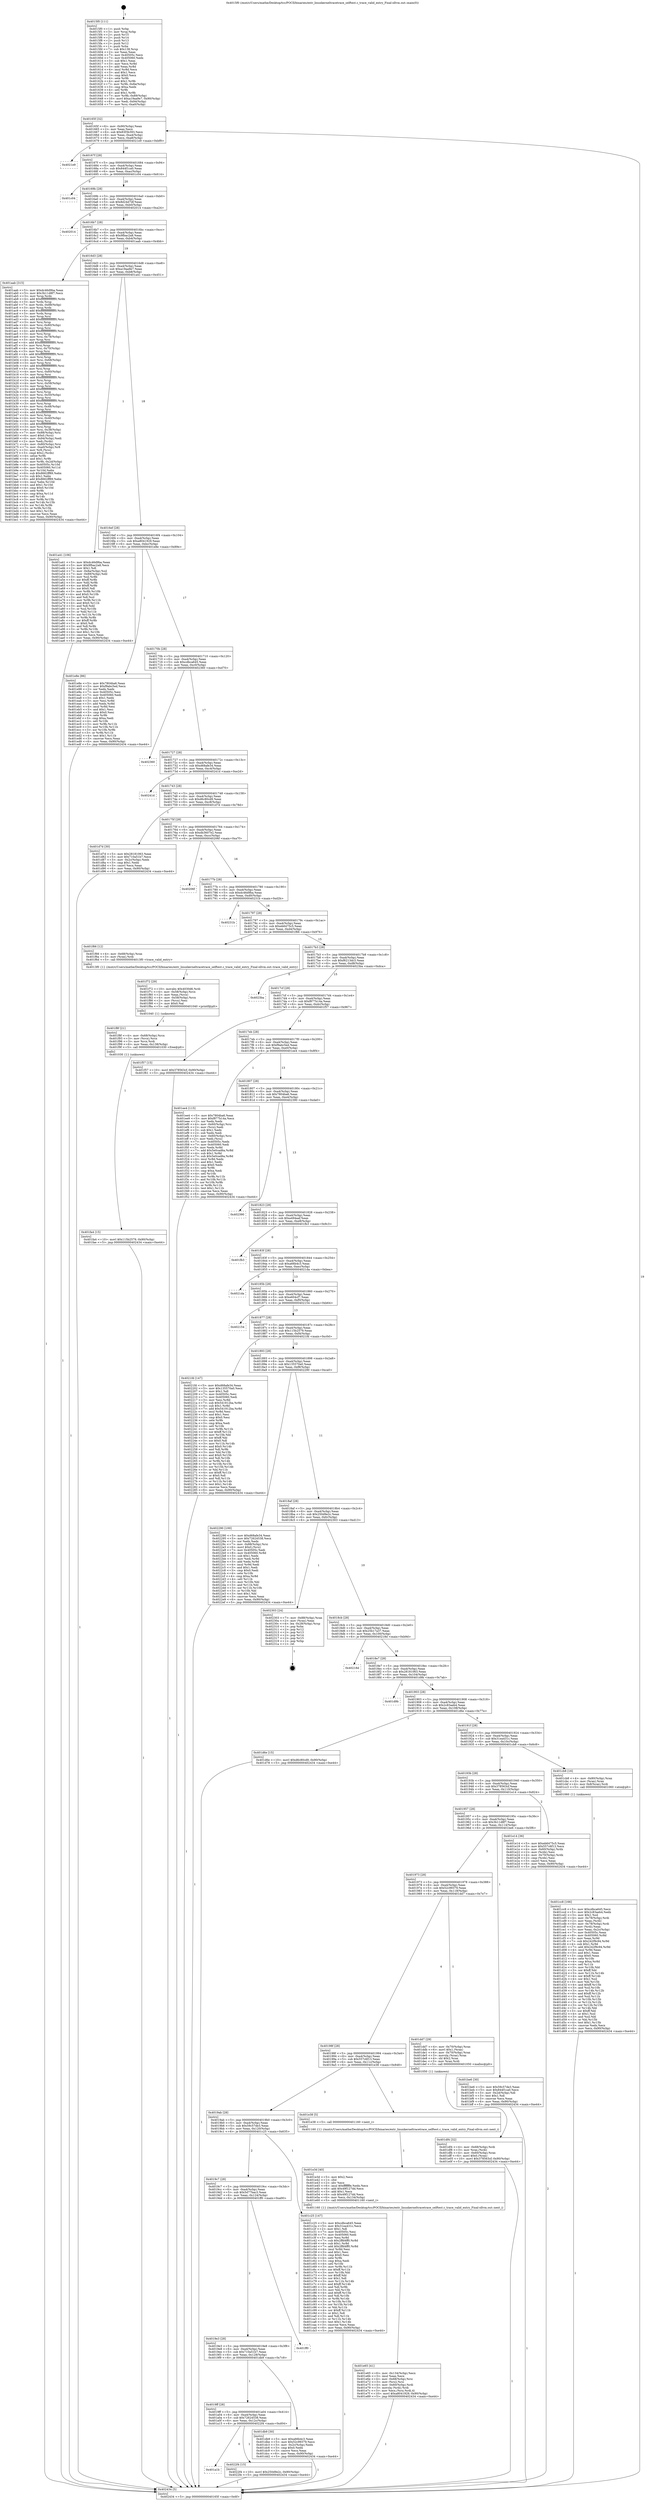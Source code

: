digraph "0x4015f0" {
  label = "0x4015f0 (/mnt/c/Users/mathe/Desktop/tcc/POCII/binaries/extr_linuxkerneltracetrace_selftest.c_trace_valid_entry_Final-ollvm.out::main(0))"
  labelloc = "t"
  node[shape=record]

  Entry [label="",width=0.3,height=0.3,shape=circle,fillcolor=black,style=filled]
  "0x40165f" [label="{
     0x40165f [32]\l
     | [instrs]\l
     &nbsp;&nbsp;0x40165f \<+6\>: mov -0x90(%rbp),%eax\l
     &nbsp;&nbsp;0x401665 \<+2\>: mov %eax,%ecx\l
     &nbsp;&nbsp;0x401667 \<+6\>: sub $0x83f3b393,%ecx\l
     &nbsp;&nbsp;0x40166d \<+6\>: mov %eax,-0xa4(%rbp)\l
     &nbsp;&nbsp;0x401673 \<+6\>: mov %ecx,-0xa8(%rbp)\l
     &nbsp;&nbsp;0x401679 \<+6\>: je 00000000004021e9 \<main+0xbf9\>\l
  }"]
  "0x4021e9" [label="{
     0x4021e9\l
  }", style=dashed]
  "0x40167f" [label="{
     0x40167f [28]\l
     | [instrs]\l
     &nbsp;&nbsp;0x40167f \<+5\>: jmp 0000000000401684 \<main+0x94\>\l
     &nbsp;&nbsp;0x401684 \<+6\>: mov -0xa4(%rbp),%eax\l
     &nbsp;&nbsp;0x40168a \<+5\>: sub $0x844f1ca0,%eax\l
     &nbsp;&nbsp;0x40168f \<+6\>: mov %eax,-0xac(%rbp)\l
     &nbsp;&nbsp;0x401695 \<+6\>: je 0000000000401c04 \<main+0x614\>\l
  }"]
  Exit [label="",width=0.3,height=0.3,shape=circle,fillcolor=black,style=filled,peripheries=2]
  "0x401c04" [label="{
     0x401c04\l
  }", style=dashed]
  "0x40169b" [label="{
     0x40169b [28]\l
     | [instrs]\l
     &nbsp;&nbsp;0x40169b \<+5\>: jmp 00000000004016a0 \<main+0xb0\>\l
     &nbsp;&nbsp;0x4016a0 \<+6\>: mov -0xa4(%rbp),%eax\l
     &nbsp;&nbsp;0x4016a6 \<+5\>: sub $0x8d24d7df,%eax\l
     &nbsp;&nbsp;0x4016ab \<+6\>: mov %eax,-0xb0(%rbp)\l
     &nbsp;&nbsp;0x4016b1 \<+6\>: je 0000000000402014 \<main+0xa24\>\l
  }"]
  "0x401a1b" [label="{
     0x401a1b\l
  }", style=dashed]
  "0x402014" [label="{
     0x402014\l
  }", style=dashed]
  "0x4016b7" [label="{
     0x4016b7 [28]\l
     | [instrs]\l
     &nbsp;&nbsp;0x4016b7 \<+5\>: jmp 00000000004016bc \<main+0xcc\>\l
     &nbsp;&nbsp;0x4016bc \<+6\>: mov -0xa4(%rbp),%eax\l
     &nbsp;&nbsp;0x4016c2 \<+5\>: sub $0x9fbac2a8,%eax\l
     &nbsp;&nbsp;0x4016c7 \<+6\>: mov %eax,-0xb4(%rbp)\l
     &nbsp;&nbsp;0x4016cd \<+6\>: je 0000000000401aab \<main+0x4bb\>\l
  }"]
  "0x4022f4" [label="{
     0x4022f4 [15]\l
     | [instrs]\l
     &nbsp;&nbsp;0x4022f4 \<+10\>: movl $0x250d9e2c,-0x90(%rbp)\l
     &nbsp;&nbsp;0x4022fe \<+5\>: jmp 0000000000402434 \<main+0xe44\>\l
  }"]
  "0x401aab" [label="{
     0x401aab [315]\l
     | [instrs]\l
     &nbsp;&nbsp;0x401aab \<+5\>: mov $0xdc46d9ba,%eax\l
     &nbsp;&nbsp;0x401ab0 \<+5\>: mov $0x3b11d8f7,%ecx\l
     &nbsp;&nbsp;0x401ab5 \<+3\>: mov %rsp,%rdx\l
     &nbsp;&nbsp;0x401ab8 \<+4\>: add $0xfffffffffffffff0,%rdx\l
     &nbsp;&nbsp;0x401abc \<+3\>: mov %rdx,%rsp\l
     &nbsp;&nbsp;0x401abf \<+7\>: mov %rdx,-0x88(%rbp)\l
     &nbsp;&nbsp;0x401ac6 \<+3\>: mov %rsp,%rdx\l
     &nbsp;&nbsp;0x401ac9 \<+4\>: add $0xfffffffffffffff0,%rdx\l
     &nbsp;&nbsp;0x401acd \<+3\>: mov %rdx,%rsp\l
     &nbsp;&nbsp;0x401ad0 \<+3\>: mov %rsp,%rsi\l
     &nbsp;&nbsp;0x401ad3 \<+4\>: add $0xfffffffffffffff0,%rsi\l
     &nbsp;&nbsp;0x401ad7 \<+3\>: mov %rsi,%rsp\l
     &nbsp;&nbsp;0x401ada \<+4\>: mov %rsi,-0x80(%rbp)\l
     &nbsp;&nbsp;0x401ade \<+3\>: mov %rsp,%rsi\l
     &nbsp;&nbsp;0x401ae1 \<+4\>: add $0xfffffffffffffff0,%rsi\l
     &nbsp;&nbsp;0x401ae5 \<+3\>: mov %rsi,%rsp\l
     &nbsp;&nbsp;0x401ae8 \<+4\>: mov %rsi,-0x78(%rbp)\l
     &nbsp;&nbsp;0x401aec \<+3\>: mov %rsp,%rsi\l
     &nbsp;&nbsp;0x401aef \<+4\>: add $0xfffffffffffffff0,%rsi\l
     &nbsp;&nbsp;0x401af3 \<+3\>: mov %rsi,%rsp\l
     &nbsp;&nbsp;0x401af6 \<+4\>: mov %rsi,-0x70(%rbp)\l
     &nbsp;&nbsp;0x401afa \<+3\>: mov %rsp,%rsi\l
     &nbsp;&nbsp;0x401afd \<+4\>: add $0xfffffffffffffff0,%rsi\l
     &nbsp;&nbsp;0x401b01 \<+3\>: mov %rsi,%rsp\l
     &nbsp;&nbsp;0x401b04 \<+4\>: mov %rsi,-0x68(%rbp)\l
     &nbsp;&nbsp;0x401b08 \<+3\>: mov %rsp,%rsi\l
     &nbsp;&nbsp;0x401b0b \<+4\>: add $0xfffffffffffffff0,%rsi\l
     &nbsp;&nbsp;0x401b0f \<+3\>: mov %rsi,%rsp\l
     &nbsp;&nbsp;0x401b12 \<+4\>: mov %rsi,-0x60(%rbp)\l
     &nbsp;&nbsp;0x401b16 \<+3\>: mov %rsp,%rsi\l
     &nbsp;&nbsp;0x401b19 \<+4\>: add $0xfffffffffffffff0,%rsi\l
     &nbsp;&nbsp;0x401b1d \<+3\>: mov %rsi,%rsp\l
     &nbsp;&nbsp;0x401b20 \<+4\>: mov %rsi,-0x58(%rbp)\l
     &nbsp;&nbsp;0x401b24 \<+3\>: mov %rsp,%rsi\l
     &nbsp;&nbsp;0x401b27 \<+4\>: add $0xfffffffffffffff0,%rsi\l
     &nbsp;&nbsp;0x401b2b \<+3\>: mov %rsi,%rsp\l
     &nbsp;&nbsp;0x401b2e \<+4\>: mov %rsi,-0x50(%rbp)\l
     &nbsp;&nbsp;0x401b32 \<+3\>: mov %rsp,%rsi\l
     &nbsp;&nbsp;0x401b35 \<+4\>: add $0xfffffffffffffff0,%rsi\l
     &nbsp;&nbsp;0x401b39 \<+3\>: mov %rsi,%rsp\l
     &nbsp;&nbsp;0x401b3c \<+4\>: mov %rsi,-0x48(%rbp)\l
     &nbsp;&nbsp;0x401b40 \<+3\>: mov %rsp,%rsi\l
     &nbsp;&nbsp;0x401b43 \<+4\>: add $0xfffffffffffffff0,%rsi\l
     &nbsp;&nbsp;0x401b47 \<+3\>: mov %rsi,%rsp\l
     &nbsp;&nbsp;0x401b4a \<+4\>: mov %rsi,-0x40(%rbp)\l
     &nbsp;&nbsp;0x401b4e \<+3\>: mov %rsp,%rsi\l
     &nbsp;&nbsp;0x401b51 \<+4\>: add $0xfffffffffffffff0,%rsi\l
     &nbsp;&nbsp;0x401b55 \<+3\>: mov %rsi,%rsp\l
     &nbsp;&nbsp;0x401b58 \<+4\>: mov %rsi,-0x38(%rbp)\l
     &nbsp;&nbsp;0x401b5c \<+7\>: mov -0x88(%rbp),%rsi\l
     &nbsp;&nbsp;0x401b63 \<+6\>: movl $0x0,(%rsi)\l
     &nbsp;&nbsp;0x401b69 \<+6\>: mov -0x94(%rbp),%edi\l
     &nbsp;&nbsp;0x401b6f \<+2\>: mov %edi,(%rdx)\l
     &nbsp;&nbsp;0x401b71 \<+4\>: mov -0x80(%rbp),%rsi\l
     &nbsp;&nbsp;0x401b75 \<+7\>: mov -0xa0(%rbp),%r8\l
     &nbsp;&nbsp;0x401b7c \<+3\>: mov %r8,(%rsi)\l
     &nbsp;&nbsp;0x401b7f \<+3\>: cmpl $0x2,(%rdx)\l
     &nbsp;&nbsp;0x401b82 \<+4\>: setne %r9b\l
     &nbsp;&nbsp;0x401b86 \<+4\>: and $0x1,%r9b\l
     &nbsp;&nbsp;0x401b8a \<+4\>: mov %r9b,-0x2d(%rbp)\l
     &nbsp;&nbsp;0x401b8e \<+8\>: mov 0x40505c,%r10d\l
     &nbsp;&nbsp;0x401b96 \<+8\>: mov 0x405060,%r11d\l
     &nbsp;&nbsp;0x401b9e \<+3\>: mov %r10d,%ebx\l
     &nbsp;&nbsp;0x401ba1 \<+6\>: sub $0x8662ff89,%ebx\l
     &nbsp;&nbsp;0x401ba7 \<+3\>: sub $0x1,%ebx\l
     &nbsp;&nbsp;0x401baa \<+6\>: add $0x8662ff89,%ebx\l
     &nbsp;&nbsp;0x401bb0 \<+4\>: imul %ebx,%r10d\l
     &nbsp;&nbsp;0x401bb4 \<+4\>: and $0x1,%r10d\l
     &nbsp;&nbsp;0x401bb8 \<+4\>: cmp $0x0,%r10d\l
     &nbsp;&nbsp;0x401bbc \<+4\>: sete %r9b\l
     &nbsp;&nbsp;0x401bc0 \<+4\>: cmp $0xa,%r11d\l
     &nbsp;&nbsp;0x401bc4 \<+4\>: setl %r14b\l
     &nbsp;&nbsp;0x401bc8 \<+3\>: mov %r9b,%r15b\l
     &nbsp;&nbsp;0x401bcb \<+3\>: and %r14b,%r15b\l
     &nbsp;&nbsp;0x401bce \<+3\>: xor %r14b,%r9b\l
     &nbsp;&nbsp;0x401bd1 \<+3\>: or %r9b,%r15b\l
     &nbsp;&nbsp;0x401bd4 \<+4\>: test $0x1,%r15b\l
     &nbsp;&nbsp;0x401bd8 \<+3\>: cmovne %ecx,%eax\l
     &nbsp;&nbsp;0x401bdb \<+6\>: mov %eax,-0x90(%rbp)\l
     &nbsp;&nbsp;0x401be1 \<+5\>: jmp 0000000000402434 \<main+0xe44\>\l
  }"]
  "0x4016d3" [label="{
     0x4016d3 [28]\l
     | [instrs]\l
     &nbsp;&nbsp;0x4016d3 \<+5\>: jmp 00000000004016d8 \<main+0xe8\>\l
     &nbsp;&nbsp;0x4016d8 \<+6\>: mov -0xa4(%rbp),%eax\l
     &nbsp;&nbsp;0x4016de \<+5\>: sub $0xa19aa9e7,%eax\l
     &nbsp;&nbsp;0x4016e3 \<+6\>: mov %eax,-0xb8(%rbp)\l
     &nbsp;&nbsp;0x4016e9 \<+6\>: je 0000000000401a41 \<main+0x451\>\l
  }"]
  "0x401fa4" [label="{
     0x401fa4 [15]\l
     | [instrs]\l
     &nbsp;&nbsp;0x401fa4 \<+10\>: movl $0x115b2579,-0x90(%rbp)\l
     &nbsp;&nbsp;0x401fae \<+5\>: jmp 0000000000402434 \<main+0xe44\>\l
  }"]
  "0x401a41" [label="{
     0x401a41 [106]\l
     | [instrs]\l
     &nbsp;&nbsp;0x401a41 \<+5\>: mov $0xdc46d9ba,%eax\l
     &nbsp;&nbsp;0x401a46 \<+5\>: mov $0x9fbac2a8,%ecx\l
     &nbsp;&nbsp;0x401a4b \<+2\>: mov $0x1,%dl\l
     &nbsp;&nbsp;0x401a4d \<+7\>: mov -0x8a(%rbp),%sil\l
     &nbsp;&nbsp;0x401a54 \<+7\>: mov -0x89(%rbp),%dil\l
     &nbsp;&nbsp;0x401a5b \<+3\>: mov %sil,%r8b\l
     &nbsp;&nbsp;0x401a5e \<+4\>: xor $0xff,%r8b\l
     &nbsp;&nbsp;0x401a62 \<+3\>: mov %dil,%r9b\l
     &nbsp;&nbsp;0x401a65 \<+4\>: xor $0xff,%r9b\l
     &nbsp;&nbsp;0x401a69 \<+3\>: xor $0x0,%dl\l
     &nbsp;&nbsp;0x401a6c \<+3\>: mov %r8b,%r10b\l
     &nbsp;&nbsp;0x401a6f \<+4\>: and $0x0,%r10b\l
     &nbsp;&nbsp;0x401a73 \<+3\>: and %dl,%sil\l
     &nbsp;&nbsp;0x401a76 \<+3\>: mov %r9b,%r11b\l
     &nbsp;&nbsp;0x401a79 \<+4\>: and $0x0,%r11b\l
     &nbsp;&nbsp;0x401a7d \<+3\>: and %dl,%dil\l
     &nbsp;&nbsp;0x401a80 \<+3\>: or %sil,%r10b\l
     &nbsp;&nbsp;0x401a83 \<+3\>: or %dil,%r11b\l
     &nbsp;&nbsp;0x401a86 \<+3\>: xor %r11b,%r10b\l
     &nbsp;&nbsp;0x401a89 \<+3\>: or %r9b,%r8b\l
     &nbsp;&nbsp;0x401a8c \<+4\>: xor $0xff,%r8b\l
     &nbsp;&nbsp;0x401a90 \<+3\>: or $0x0,%dl\l
     &nbsp;&nbsp;0x401a93 \<+3\>: and %dl,%r8b\l
     &nbsp;&nbsp;0x401a96 \<+3\>: or %r8b,%r10b\l
     &nbsp;&nbsp;0x401a99 \<+4\>: test $0x1,%r10b\l
     &nbsp;&nbsp;0x401a9d \<+3\>: cmovne %ecx,%eax\l
     &nbsp;&nbsp;0x401aa0 \<+6\>: mov %eax,-0x90(%rbp)\l
     &nbsp;&nbsp;0x401aa6 \<+5\>: jmp 0000000000402434 \<main+0xe44\>\l
  }"]
  "0x4016ef" [label="{
     0x4016ef [28]\l
     | [instrs]\l
     &nbsp;&nbsp;0x4016ef \<+5\>: jmp 00000000004016f4 \<main+0x104\>\l
     &nbsp;&nbsp;0x4016f4 \<+6\>: mov -0xa4(%rbp),%eax\l
     &nbsp;&nbsp;0x4016fa \<+5\>: sub $0xa8041929,%eax\l
     &nbsp;&nbsp;0x4016ff \<+6\>: mov %eax,-0xbc(%rbp)\l
     &nbsp;&nbsp;0x401705 \<+6\>: je 0000000000401e8e \<main+0x89e\>\l
  }"]
  "0x402434" [label="{
     0x402434 [5]\l
     | [instrs]\l
     &nbsp;&nbsp;0x402434 \<+5\>: jmp 000000000040165f \<main+0x6f\>\l
  }"]
  "0x4015f0" [label="{
     0x4015f0 [111]\l
     | [instrs]\l
     &nbsp;&nbsp;0x4015f0 \<+1\>: push %rbp\l
     &nbsp;&nbsp;0x4015f1 \<+3\>: mov %rsp,%rbp\l
     &nbsp;&nbsp;0x4015f4 \<+2\>: push %r15\l
     &nbsp;&nbsp;0x4015f6 \<+2\>: push %r14\l
     &nbsp;&nbsp;0x4015f8 \<+2\>: push %r13\l
     &nbsp;&nbsp;0x4015fa \<+2\>: push %r12\l
     &nbsp;&nbsp;0x4015fc \<+1\>: push %rbx\l
     &nbsp;&nbsp;0x4015fd \<+7\>: sub $0x138,%rsp\l
     &nbsp;&nbsp;0x401604 \<+2\>: xor %eax,%eax\l
     &nbsp;&nbsp;0x401606 \<+7\>: mov 0x40505c,%ecx\l
     &nbsp;&nbsp;0x40160d \<+7\>: mov 0x405060,%edx\l
     &nbsp;&nbsp;0x401614 \<+3\>: sub $0x1,%eax\l
     &nbsp;&nbsp;0x401617 \<+3\>: mov %ecx,%r8d\l
     &nbsp;&nbsp;0x40161a \<+3\>: add %eax,%r8d\l
     &nbsp;&nbsp;0x40161d \<+4\>: imul %r8d,%ecx\l
     &nbsp;&nbsp;0x401621 \<+3\>: and $0x1,%ecx\l
     &nbsp;&nbsp;0x401624 \<+3\>: cmp $0x0,%ecx\l
     &nbsp;&nbsp;0x401627 \<+4\>: sete %r9b\l
     &nbsp;&nbsp;0x40162b \<+4\>: and $0x1,%r9b\l
     &nbsp;&nbsp;0x40162f \<+7\>: mov %r9b,-0x8a(%rbp)\l
     &nbsp;&nbsp;0x401636 \<+3\>: cmp $0xa,%edx\l
     &nbsp;&nbsp;0x401639 \<+4\>: setl %r9b\l
     &nbsp;&nbsp;0x40163d \<+4\>: and $0x1,%r9b\l
     &nbsp;&nbsp;0x401641 \<+7\>: mov %r9b,-0x89(%rbp)\l
     &nbsp;&nbsp;0x401648 \<+10\>: movl $0xa19aa9e7,-0x90(%rbp)\l
     &nbsp;&nbsp;0x401652 \<+6\>: mov %edi,-0x94(%rbp)\l
     &nbsp;&nbsp;0x401658 \<+7\>: mov %rsi,-0xa0(%rbp)\l
  }"]
  "0x401f8f" [label="{
     0x401f8f [21]\l
     | [instrs]\l
     &nbsp;&nbsp;0x401f8f \<+4\>: mov -0x68(%rbp),%rcx\l
     &nbsp;&nbsp;0x401f93 \<+3\>: mov (%rcx),%rcx\l
     &nbsp;&nbsp;0x401f96 \<+3\>: mov %rcx,%rdi\l
     &nbsp;&nbsp;0x401f99 \<+6\>: mov %eax,-0x138(%rbp)\l
     &nbsp;&nbsp;0x401f9f \<+5\>: call 0000000000401030 \<free@plt\>\l
     | [calls]\l
     &nbsp;&nbsp;0x401030 \{1\} (unknown)\l
  }"]
  "0x401f72" [label="{
     0x401f72 [29]\l
     | [instrs]\l
     &nbsp;&nbsp;0x401f72 \<+10\>: movabs $0x4030d6,%rdi\l
     &nbsp;&nbsp;0x401f7c \<+4\>: mov -0x58(%rbp),%rcx\l
     &nbsp;&nbsp;0x401f80 \<+2\>: mov %eax,(%rcx)\l
     &nbsp;&nbsp;0x401f82 \<+4\>: mov -0x58(%rbp),%rcx\l
     &nbsp;&nbsp;0x401f86 \<+2\>: mov (%rcx),%esi\l
     &nbsp;&nbsp;0x401f88 \<+2\>: mov $0x0,%al\l
     &nbsp;&nbsp;0x401f8a \<+5\>: call 0000000000401040 \<printf@plt\>\l
     | [calls]\l
     &nbsp;&nbsp;0x401040 \{1\} (unknown)\l
  }"]
  "0x401e8e" [label="{
     0x401e8e [86]\l
     | [instrs]\l
     &nbsp;&nbsp;0x401e8e \<+5\>: mov $0x7804ba6,%eax\l
     &nbsp;&nbsp;0x401e93 \<+5\>: mov $0xf9abc5ed,%ecx\l
     &nbsp;&nbsp;0x401e98 \<+2\>: xor %edx,%edx\l
     &nbsp;&nbsp;0x401e9a \<+7\>: mov 0x40505c,%esi\l
     &nbsp;&nbsp;0x401ea1 \<+7\>: mov 0x405060,%edi\l
     &nbsp;&nbsp;0x401ea8 \<+3\>: sub $0x1,%edx\l
     &nbsp;&nbsp;0x401eab \<+3\>: mov %esi,%r8d\l
     &nbsp;&nbsp;0x401eae \<+3\>: add %edx,%r8d\l
     &nbsp;&nbsp;0x401eb1 \<+4\>: imul %r8d,%esi\l
     &nbsp;&nbsp;0x401eb5 \<+3\>: and $0x1,%esi\l
     &nbsp;&nbsp;0x401eb8 \<+3\>: cmp $0x0,%esi\l
     &nbsp;&nbsp;0x401ebb \<+4\>: sete %r9b\l
     &nbsp;&nbsp;0x401ebf \<+3\>: cmp $0xa,%edi\l
     &nbsp;&nbsp;0x401ec2 \<+4\>: setl %r10b\l
     &nbsp;&nbsp;0x401ec6 \<+3\>: mov %r9b,%r11b\l
     &nbsp;&nbsp;0x401ec9 \<+3\>: and %r10b,%r11b\l
     &nbsp;&nbsp;0x401ecc \<+3\>: xor %r10b,%r9b\l
     &nbsp;&nbsp;0x401ecf \<+3\>: or %r9b,%r11b\l
     &nbsp;&nbsp;0x401ed2 \<+4\>: test $0x1,%r11b\l
     &nbsp;&nbsp;0x401ed6 \<+3\>: cmovne %ecx,%eax\l
     &nbsp;&nbsp;0x401ed9 \<+6\>: mov %eax,-0x90(%rbp)\l
     &nbsp;&nbsp;0x401edf \<+5\>: jmp 0000000000402434 \<main+0xe44\>\l
  }"]
  "0x40170b" [label="{
     0x40170b [28]\l
     | [instrs]\l
     &nbsp;&nbsp;0x40170b \<+5\>: jmp 0000000000401710 \<main+0x120\>\l
     &nbsp;&nbsp;0x401710 \<+6\>: mov -0xa4(%rbp),%eax\l
     &nbsp;&nbsp;0x401716 \<+5\>: sub $0xcdbca645,%eax\l
     &nbsp;&nbsp;0x40171b \<+6\>: mov %eax,-0xc0(%rbp)\l
     &nbsp;&nbsp;0x401721 \<+6\>: je 0000000000402360 \<main+0xd70\>\l
  }"]
  "0x401e65" [label="{
     0x401e65 [41]\l
     | [instrs]\l
     &nbsp;&nbsp;0x401e65 \<+6\>: mov -0x134(%rbp),%ecx\l
     &nbsp;&nbsp;0x401e6b \<+3\>: imul %eax,%ecx\l
     &nbsp;&nbsp;0x401e6e \<+4\>: mov -0x68(%rbp),%rsi\l
     &nbsp;&nbsp;0x401e72 \<+3\>: mov (%rsi),%rsi\l
     &nbsp;&nbsp;0x401e75 \<+4\>: mov -0x60(%rbp),%rdi\l
     &nbsp;&nbsp;0x401e79 \<+3\>: movslq (%rdi),%rdi\l
     &nbsp;&nbsp;0x401e7c \<+3\>: mov %ecx,(%rsi,%rdi,4)\l
     &nbsp;&nbsp;0x401e7f \<+10\>: movl $0xa8041929,-0x90(%rbp)\l
     &nbsp;&nbsp;0x401e89 \<+5\>: jmp 0000000000402434 \<main+0xe44\>\l
  }"]
  "0x402360" [label="{
     0x402360\l
  }", style=dashed]
  "0x401727" [label="{
     0x401727 [28]\l
     | [instrs]\l
     &nbsp;&nbsp;0x401727 \<+5\>: jmp 000000000040172c \<main+0x13c\>\l
     &nbsp;&nbsp;0x40172c \<+6\>: mov -0xa4(%rbp),%eax\l
     &nbsp;&nbsp;0x401732 \<+5\>: sub $0xd68afe34,%eax\l
     &nbsp;&nbsp;0x401737 \<+6\>: mov %eax,-0xc4(%rbp)\l
     &nbsp;&nbsp;0x40173d \<+6\>: je 000000000040241d \<main+0xe2d\>\l
  }"]
  "0x401e3d" [label="{
     0x401e3d [40]\l
     | [instrs]\l
     &nbsp;&nbsp;0x401e3d \<+5\>: mov $0x2,%ecx\l
     &nbsp;&nbsp;0x401e42 \<+1\>: cltd\l
     &nbsp;&nbsp;0x401e43 \<+2\>: idiv %ecx\l
     &nbsp;&nbsp;0x401e45 \<+6\>: imul $0xfffffffe,%edx,%ecx\l
     &nbsp;&nbsp;0x401e4b \<+6\>: add $0x49f127dd,%ecx\l
     &nbsp;&nbsp;0x401e51 \<+3\>: add $0x1,%ecx\l
     &nbsp;&nbsp;0x401e54 \<+6\>: sub $0x49f127dd,%ecx\l
     &nbsp;&nbsp;0x401e5a \<+6\>: mov %ecx,-0x134(%rbp)\l
     &nbsp;&nbsp;0x401e60 \<+5\>: call 0000000000401160 \<next_i\>\l
     | [calls]\l
     &nbsp;&nbsp;0x401160 \{1\} (/mnt/c/Users/mathe/Desktop/tcc/POCII/binaries/extr_linuxkerneltracetrace_selftest.c_trace_valid_entry_Final-ollvm.out::next_i)\l
  }"]
  "0x40241d" [label="{
     0x40241d\l
  }", style=dashed]
  "0x401743" [label="{
     0x401743 [28]\l
     | [instrs]\l
     &nbsp;&nbsp;0x401743 \<+5\>: jmp 0000000000401748 \<main+0x158\>\l
     &nbsp;&nbsp;0x401748 \<+6\>: mov -0xa4(%rbp),%eax\l
     &nbsp;&nbsp;0x40174e \<+5\>: sub $0xd6c80cd9,%eax\l
     &nbsp;&nbsp;0x401753 \<+6\>: mov %eax,-0xc8(%rbp)\l
     &nbsp;&nbsp;0x401759 \<+6\>: je 0000000000401d7d \<main+0x78d\>\l
  }"]
  "0x401df4" [label="{
     0x401df4 [32]\l
     | [instrs]\l
     &nbsp;&nbsp;0x401df4 \<+4\>: mov -0x68(%rbp),%rdi\l
     &nbsp;&nbsp;0x401df8 \<+3\>: mov %rax,(%rdi)\l
     &nbsp;&nbsp;0x401dfb \<+4\>: mov -0x60(%rbp),%rax\l
     &nbsp;&nbsp;0x401dff \<+6\>: movl $0x0,(%rax)\l
     &nbsp;&nbsp;0x401e05 \<+10\>: movl $0x378563cf,-0x90(%rbp)\l
     &nbsp;&nbsp;0x401e0f \<+5\>: jmp 0000000000402434 \<main+0xe44\>\l
  }"]
  "0x401d7d" [label="{
     0x401d7d [30]\l
     | [instrs]\l
     &nbsp;&nbsp;0x401d7d \<+5\>: mov $0x28181063,%eax\l
     &nbsp;&nbsp;0x401d82 \<+5\>: mov $0x710a51b7,%ecx\l
     &nbsp;&nbsp;0x401d87 \<+3\>: mov -0x2c(%rbp),%edx\l
     &nbsp;&nbsp;0x401d8a \<+3\>: cmp $0x1,%edx\l
     &nbsp;&nbsp;0x401d8d \<+3\>: cmovl %ecx,%eax\l
     &nbsp;&nbsp;0x401d90 \<+6\>: mov %eax,-0x90(%rbp)\l
     &nbsp;&nbsp;0x401d96 \<+5\>: jmp 0000000000402434 \<main+0xe44\>\l
  }"]
  "0x40175f" [label="{
     0x40175f [28]\l
     | [instrs]\l
     &nbsp;&nbsp;0x40175f \<+5\>: jmp 0000000000401764 \<main+0x174\>\l
     &nbsp;&nbsp;0x401764 \<+6\>: mov -0xa4(%rbp),%eax\l
     &nbsp;&nbsp;0x40176a \<+5\>: sub $0xdb3607e2,%eax\l
     &nbsp;&nbsp;0x40176f \<+6\>: mov %eax,-0xcc(%rbp)\l
     &nbsp;&nbsp;0x401775 \<+6\>: je 000000000040206f \<main+0xa7f\>\l
  }"]
  "0x4019ff" [label="{
     0x4019ff [28]\l
     | [instrs]\l
     &nbsp;&nbsp;0x4019ff \<+5\>: jmp 0000000000401a04 \<main+0x414\>\l
     &nbsp;&nbsp;0x401a04 \<+6\>: mov -0xa4(%rbp),%eax\l
     &nbsp;&nbsp;0x401a0a \<+5\>: sub $0x72624538,%eax\l
     &nbsp;&nbsp;0x401a0f \<+6\>: mov %eax,-0x12c(%rbp)\l
     &nbsp;&nbsp;0x401a15 \<+6\>: je 00000000004022f4 \<main+0xd04\>\l
  }"]
  "0x40206f" [label="{
     0x40206f\l
  }", style=dashed]
  "0x40177b" [label="{
     0x40177b [28]\l
     | [instrs]\l
     &nbsp;&nbsp;0x40177b \<+5\>: jmp 0000000000401780 \<main+0x190\>\l
     &nbsp;&nbsp;0x401780 \<+6\>: mov -0xa4(%rbp),%eax\l
     &nbsp;&nbsp;0x401786 \<+5\>: sub $0xdc46d9ba,%eax\l
     &nbsp;&nbsp;0x40178b \<+6\>: mov %eax,-0xd0(%rbp)\l
     &nbsp;&nbsp;0x401791 \<+6\>: je 000000000040231b \<main+0xd2b\>\l
  }"]
  "0x401db9" [label="{
     0x401db9 [30]\l
     | [instrs]\l
     &nbsp;&nbsp;0x401db9 \<+5\>: mov $0xa66b4c3,%eax\l
     &nbsp;&nbsp;0x401dbe \<+5\>: mov $0x52c99379,%ecx\l
     &nbsp;&nbsp;0x401dc3 \<+3\>: mov -0x2c(%rbp),%edx\l
     &nbsp;&nbsp;0x401dc6 \<+3\>: cmp $0x0,%edx\l
     &nbsp;&nbsp;0x401dc9 \<+3\>: cmove %ecx,%eax\l
     &nbsp;&nbsp;0x401dcc \<+6\>: mov %eax,-0x90(%rbp)\l
     &nbsp;&nbsp;0x401dd2 \<+5\>: jmp 0000000000402434 \<main+0xe44\>\l
  }"]
  "0x40231b" [label="{
     0x40231b\l
  }", style=dashed]
  "0x401797" [label="{
     0x401797 [28]\l
     | [instrs]\l
     &nbsp;&nbsp;0x401797 \<+5\>: jmp 000000000040179c \<main+0x1ac\>\l
     &nbsp;&nbsp;0x40179c \<+6\>: mov -0xa4(%rbp),%eax\l
     &nbsp;&nbsp;0x4017a2 \<+5\>: sub $0xeb6475c5,%eax\l
     &nbsp;&nbsp;0x4017a7 \<+6\>: mov %eax,-0xd4(%rbp)\l
     &nbsp;&nbsp;0x4017ad \<+6\>: je 0000000000401f66 \<main+0x976\>\l
  }"]
  "0x4019e3" [label="{
     0x4019e3 [28]\l
     | [instrs]\l
     &nbsp;&nbsp;0x4019e3 \<+5\>: jmp 00000000004019e8 \<main+0x3f8\>\l
     &nbsp;&nbsp;0x4019e8 \<+6\>: mov -0xa4(%rbp),%eax\l
     &nbsp;&nbsp;0x4019ee \<+5\>: sub $0x710a51b7,%eax\l
     &nbsp;&nbsp;0x4019f3 \<+6\>: mov %eax,-0x128(%rbp)\l
     &nbsp;&nbsp;0x4019f9 \<+6\>: je 0000000000401db9 \<main+0x7c9\>\l
  }"]
  "0x401f66" [label="{
     0x401f66 [12]\l
     | [instrs]\l
     &nbsp;&nbsp;0x401f66 \<+4\>: mov -0x68(%rbp),%rax\l
     &nbsp;&nbsp;0x401f6a \<+3\>: mov (%rax),%rdi\l
     &nbsp;&nbsp;0x401f6d \<+5\>: call 00000000004013f0 \<trace_valid_entry\>\l
     | [calls]\l
     &nbsp;&nbsp;0x4013f0 \{1\} (/mnt/c/Users/mathe/Desktop/tcc/POCII/binaries/extr_linuxkerneltracetrace_selftest.c_trace_valid_entry_Final-ollvm.out::trace_valid_entry)\l
  }"]
  "0x4017b3" [label="{
     0x4017b3 [28]\l
     | [instrs]\l
     &nbsp;&nbsp;0x4017b3 \<+5\>: jmp 00000000004017b8 \<main+0x1c8\>\l
     &nbsp;&nbsp;0x4017b8 \<+6\>: mov -0xa4(%rbp),%eax\l
     &nbsp;&nbsp;0x4017be \<+5\>: sub $0xf6213dc3,%eax\l
     &nbsp;&nbsp;0x4017c3 \<+6\>: mov %eax,-0xd8(%rbp)\l
     &nbsp;&nbsp;0x4017c9 \<+6\>: je 00000000004023ba \<main+0xdca\>\l
  }"]
  "0x401ff0" [label="{
     0x401ff0\l
  }", style=dashed]
  "0x4023ba" [label="{
     0x4023ba\l
  }", style=dashed]
  "0x4017cf" [label="{
     0x4017cf [28]\l
     | [instrs]\l
     &nbsp;&nbsp;0x4017cf \<+5\>: jmp 00000000004017d4 \<main+0x1e4\>\l
     &nbsp;&nbsp;0x4017d4 \<+6\>: mov -0xa4(%rbp),%eax\l
     &nbsp;&nbsp;0x4017da \<+5\>: sub $0xf877b14a,%eax\l
     &nbsp;&nbsp;0x4017df \<+6\>: mov %eax,-0xdc(%rbp)\l
     &nbsp;&nbsp;0x4017e5 \<+6\>: je 0000000000401f57 \<main+0x967\>\l
  }"]
  "0x401cc8" [label="{
     0x401cc8 [166]\l
     | [instrs]\l
     &nbsp;&nbsp;0x401cc8 \<+5\>: mov $0xcdbca645,%ecx\l
     &nbsp;&nbsp;0x401ccd \<+5\>: mov $0x2c83aeb4,%edx\l
     &nbsp;&nbsp;0x401cd2 \<+3\>: mov $0x1,%sil\l
     &nbsp;&nbsp;0x401cd5 \<+4\>: mov -0x78(%rbp),%rdi\l
     &nbsp;&nbsp;0x401cd9 \<+2\>: mov %eax,(%rdi)\l
     &nbsp;&nbsp;0x401cdb \<+4\>: mov -0x78(%rbp),%rdi\l
     &nbsp;&nbsp;0x401cdf \<+2\>: mov (%rdi),%eax\l
     &nbsp;&nbsp;0x401ce1 \<+3\>: mov %eax,-0x2c(%rbp)\l
     &nbsp;&nbsp;0x401ce4 \<+7\>: mov 0x40505c,%eax\l
     &nbsp;&nbsp;0x401ceb \<+8\>: mov 0x405060,%r8d\l
     &nbsp;&nbsp;0x401cf3 \<+3\>: mov %eax,%r9d\l
     &nbsp;&nbsp;0x401cf6 \<+7\>: sub $0x242f9c94,%r9d\l
     &nbsp;&nbsp;0x401cfd \<+4\>: sub $0x1,%r9d\l
     &nbsp;&nbsp;0x401d01 \<+7\>: add $0x242f9c94,%r9d\l
     &nbsp;&nbsp;0x401d08 \<+4\>: imul %r9d,%eax\l
     &nbsp;&nbsp;0x401d0c \<+3\>: and $0x1,%eax\l
     &nbsp;&nbsp;0x401d0f \<+3\>: cmp $0x0,%eax\l
     &nbsp;&nbsp;0x401d12 \<+4\>: sete %r10b\l
     &nbsp;&nbsp;0x401d16 \<+4\>: cmp $0xa,%r8d\l
     &nbsp;&nbsp;0x401d1a \<+4\>: setl %r11b\l
     &nbsp;&nbsp;0x401d1e \<+3\>: mov %r10b,%bl\l
     &nbsp;&nbsp;0x401d21 \<+3\>: xor $0xff,%bl\l
     &nbsp;&nbsp;0x401d24 \<+3\>: mov %r11b,%r14b\l
     &nbsp;&nbsp;0x401d27 \<+4\>: xor $0xff,%r14b\l
     &nbsp;&nbsp;0x401d2b \<+4\>: xor $0x1,%sil\l
     &nbsp;&nbsp;0x401d2f \<+3\>: mov %bl,%r15b\l
     &nbsp;&nbsp;0x401d32 \<+4\>: and $0xff,%r15b\l
     &nbsp;&nbsp;0x401d36 \<+3\>: and %sil,%r10b\l
     &nbsp;&nbsp;0x401d39 \<+3\>: mov %r14b,%r12b\l
     &nbsp;&nbsp;0x401d3c \<+4\>: and $0xff,%r12b\l
     &nbsp;&nbsp;0x401d40 \<+3\>: and %sil,%r11b\l
     &nbsp;&nbsp;0x401d43 \<+3\>: or %r10b,%r15b\l
     &nbsp;&nbsp;0x401d46 \<+3\>: or %r11b,%r12b\l
     &nbsp;&nbsp;0x401d49 \<+3\>: xor %r12b,%r15b\l
     &nbsp;&nbsp;0x401d4c \<+3\>: or %r14b,%bl\l
     &nbsp;&nbsp;0x401d4f \<+3\>: xor $0xff,%bl\l
     &nbsp;&nbsp;0x401d52 \<+4\>: or $0x1,%sil\l
     &nbsp;&nbsp;0x401d56 \<+3\>: and %sil,%bl\l
     &nbsp;&nbsp;0x401d59 \<+3\>: or %bl,%r15b\l
     &nbsp;&nbsp;0x401d5c \<+4\>: test $0x1,%r15b\l
     &nbsp;&nbsp;0x401d60 \<+3\>: cmovne %edx,%ecx\l
     &nbsp;&nbsp;0x401d63 \<+6\>: mov %ecx,-0x90(%rbp)\l
     &nbsp;&nbsp;0x401d69 \<+5\>: jmp 0000000000402434 \<main+0xe44\>\l
  }"]
  "0x401f57" [label="{
     0x401f57 [15]\l
     | [instrs]\l
     &nbsp;&nbsp;0x401f57 \<+10\>: movl $0x378563cf,-0x90(%rbp)\l
     &nbsp;&nbsp;0x401f61 \<+5\>: jmp 0000000000402434 \<main+0xe44\>\l
  }"]
  "0x4017eb" [label="{
     0x4017eb [28]\l
     | [instrs]\l
     &nbsp;&nbsp;0x4017eb \<+5\>: jmp 00000000004017f0 \<main+0x200\>\l
     &nbsp;&nbsp;0x4017f0 \<+6\>: mov -0xa4(%rbp),%eax\l
     &nbsp;&nbsp;0x4017f6 \<+5\>: sub $0xf9abc5ed,%eax\l
     &nbsp;&nbsp;0x4017fb \<+6\>: mov %eax,-0xe0(%rbp)\l
     &nbsp;&nbsp;0x401801 \<+6\>: je 0000000000401ee4 \<main+0x8f4\>\l
  }"]
  "0x4019c7" [label="{
     0x4019c7 [28]\l
     | [instrs]\l
     &nbsp;&nbsp;0x4019c7 \<+5\>: jmp 00000000004019cc \<main+0x3dc\>\l
     &nbsp;&nbsp;0x4019cc \<+6\>: mov -0xa4(%rbp),%eax\l
     &nbsp;&nbsp;0x4019d2 \<+5\>: sub $0x5d77bac3,%eax\l
     &nbsp;&nbsp;0x4019d7 \<+6\>: mov %eax,-0x124(%rbp)\l
     &nbsp;&nbsp;0x4019dd \<+6\>: je 0000000000401ff0 \<main+0xa00\>\l
  }"]
  "0x401ee4" [label="{
     0x401ee4 [115]\l
     | [instrs]\l
     &nbsp;&nbsp;0x401ee4 \<+5\>: mov $0x7804ba6,%eax\l
     &nbsp;&nbsp;0x401ee9 \<+5\>: mov $0xf877b14a,%ecx\l
     &nbsp;&nbsp;0x401eee \<+2\>: xor %edx,%edx\l
     &nbsp;&nbsp;0x401ef0 \<+4\>: mov -0x60(%rbp),%rsi\l
     &nbsp;&nbsp;0x401ef4 \<+2\>: mov (%rsi),%edi\l
     &nbsp;&nbsp;0x401ef6 \<+3\>: sub $0x1,%edx\l
     &nbsp;&nbsp;0x401ef9 \<+2\>: sub %edx,%edi\l
     &nbsp;&nbsp;0x401efb \<+4\>: mov -0x60(%rbp),%rsi\l
     &nbsp;&nbsp;0x401eff \<+2\>: mov %edi,(%rsi)\l
     &nbsp;&nbsp;0x401f01 \<+7\>: mov 0x40505c,%edx\l
     &nbsp;&nbsp;0x401f08 \<+7\>: mov 0x405060,%edi\l
     &nbsp;&nbsp;0x401f0f \<+3\>: mov %edx,%r8d\l
     &nbsp;&nbsp;0x401f12 \<+7\>: add $0x5e0cad6a,%r8d\l
     &nbsp;&nbsp;0x401f19 \<+4\>: sub $0x1,%r8d\l
     &nbsp;&nbsp;0x401f1d \<+7\>: sub $0x5e0cad6a,%r8d\l
     &nbsp;&nbsp;0x401f24 \<+4\>: imul %r8d,%edx\l
     &nbsp;&nbsp;0x401f28 \<+3\>: and $0x1,%edx\l
     &nbsp;&nbsp;0x401f2b \<+3\>: cmp $0x0,%edx\l
     &nbsp;&nbsp;0x401f2e \<+4\>: sete %r9b\l
     &nbsp;&nbsp;0x401f32 \<+3\>: cmp $0xa,%edi\l
     &nbsp;&nbsp;0x401f35 \<+4\>: setl %r10b\l
     &nbsp;&nbsp;0x401f39 \<+3\>: mov %r9b,%r11b\l
     &nbsp;&nbsp;0x401f3c \<+3\>: and %r10b,%r11b\l
     &nbsp;&nbsp;0x401f3f \<+3\>: xor %r10b,%r9b\l
     &nbsp;&nbsp;0x401f42 \<+3\>: or %r9b,%r11b\l
     &nbsp;&nbsp;0x401f45 \<+4\>: test $0x1,%r11b\l
     &nbsp;&nbsp;0x401f49 \<+3\>: cmovne %ecx,%eax\l
     &nbsp;&nbsp;0x401f4c \<+6\>: mov %eax,-0x90(%rbp)\l
     &nbsp;&nbsp;0x401f52 \<+5\>: jmp 0000000000402434 \<main+0xe44\>\l
  }"]
  "0x401807" [label="{
     0x401807 [28]\l
     | [instrs]\l
     &nbsp;&nbsp;0x401807 \<+5\>: jmp 000000000040180c \<main+0x21c\>\l
     &nbsp;&nbsp;0x40180c \<+6\>: mov -0xa4(%rbp),%eax\l
     &nbsp;&nbsp;0x401812 \<+5\>: sub $0x7804ba6,%eax\l
     &nbsp;&nbsp;0x401817 \<+6\>: mov %eax,-0xe4(%rbp)\l
     &nbsp;&nbsp;0x40181d \<+6\>: je 0000000000402390 \<main+0xda0\>\l
  }"]
  "0x401c25" [label="{
     0x401c25 [147]\l
     | [instrs]\l
     &nbsp;&nbsp;0x401c25 \<+5\>: mov $0xcdbca645,%eax\l
     &nbsp;&nbsp;0x401c2a \<+5\>: mov $0x31ea431c,%ecx\l
     &nbsp;&nbsp;0x401c2f \<+2\>: mov $0x1,%dl\l
     &nbsp;&nbsp;0x401c31 \<+7\>: mov 0x40505c,%esi\l
     &nbsp;&nbsp;0x401c38 \<+7\>: mov 0x405060,%edi\l
     &nbsp;&nbsp;0x401c3f \<+3\>: mov %esi,%r8d\l
     &nbsp;&nbsp;0x401c42 \<+7\>: sub $0x2ffd4ff0,%r8d\l
     &nbsp;&nbsp;0x401c49 \<+4\>: sub $0x1,%r8d\l
     &nbsp;&nbsp;0x401c4d \<+7\>: add $0x2ffd4ff0,%r8d\l
     &nbsp;&nbsp;0x401c54 \<+4\>: imul %r8d,%esi\l
     &nbsp;&nbsp;0x401c58 \<+3\>: and $0x1,%esi\l
     &nbsp;&nbsp;0x401c5b \<+3\>: cmp $0x0,%esi\l
     &nbsp;&nbsp;0x401c5e \<+4\>: sete %r9b\l
     &nbsp;&nbsp;0x401c62 \<+3\>: cmp $0xa,%edi\l
     &nbsp;&nbsp;0x401c65 \<+4\>: setl %r10b\l
     &nbsp;&nbsp;0x401c69 \<+3\>: mov %r9b,%r11b\l
     &nbsp;&nbsp;0x401c6c \<+4\>: xor $0xff,%r11b\l
     &nbsp;&nbsp;0x401c70 \<+3\>: mov %r10b,%bl\l
     &nbsp;&nbsp;0x401c73 \<+3\>: xor $0xff,%bl\l
     &nbsp;&nbsp;0x401c76 \<+3\>: xor $0x1,%dl\l
     &nbsp;&nbsp;0x401c79 \<+3\>: mov %r11b,%r14b\l
     &nbsp;&nbsp;0x401c7c \<+4\>: and $0xff,%r14b\l
     &nbsp;&nbsp;0x401c80 \<+3\>: and %dl,%r9b\l
     &nbsp;&nbsp;0x401c83 \<+3\>: mov %bl,%r15b\l
     &nbsp;&nbsp;0x401c86 \<+4\>: and $0xff,%r15b\l
     &nbsp;&nbsp;0x401c8a \<+3\>: and %dl,%r10b\l
     &nbsp;&nbsp;0x401c8d \<+3\>: or %r9b,%r14b\l
     &nbsp;&nbsp;0x401c90 \<+3\>: or %r10b,%r15b\l
     &nbsp;&nbsp;0x401c93 \<+3\>: xor %r15b,%r14b\l
     &nbsp;&nbsp;0x401c96 \<+3\>: or %bl,%r11b\l
     &nbsp;&nbsp;0x401c99 \<+4\>: xor $0xff,%r11b\l
     &nbsp;&nbsp;0x401c9d \<+3\>: or $0x1,%dl\l
     &nbsp;&nbsp;0x401ca0 \<+3\>: and %dl,%r11b\l
     &nbsp;&nbsp;0x401ca3 \<+3\>: or %r11b,%r14b\l
     &nbsp;&nbsp;0x401ca6 \<+4\>: test $0x1,%r14b\l
     &nbsp;&nbsp;0x401caa \<+3\>: cmovne %ecx,%eax\l
     &nbsp;&nbsp;0x401cad \<+6\>: mov %eax,-0x90(%rbp)\l
     &nbsp;&nbsp;0x401cb3 \<+5\>: jmp 0000000000402434 \<main+0xe44\>\l
  }"]
  "0x402390" [label="{
     0x402390\l
  }", style=dashed]
  "0x401823" [label="{
     0x401823 [28]\l
     | [instrs]\l
     &nbsp;&nbsp;0x401823 \<+5\>: jmp 0000000000401828 \<main+0x238\>\l
     &nbsp;&nbsp;0x401828 \<+6\>: mov -0xa4(%rbp),%eax\l
     &nbsp;&nbsp;0x40182e \<+5\>: sub $0xa494aaf,%eax\l
     &nbsp;&nbsp;0x401833 \<+6\>: mov %eax,-0xe8(%rbp)\l
     &nbsp;&nbsp;0x401839 \<+6\>: je 0000000000401fb3 \<main+0x9c3\>\l
  }"]
  "0x4019ab" [label="{
     0x4019ab [28]\l
     | [instrs]\l
     &nbsp;&nbsp;0x4019ab \<+5\>: jmp 00000000004019b0 \<main+0x3c0\>\l
     &nbsp;&nbsp;0x4019b0 \<+6\>: mov -0xa4(%rbp),%eax\l
     &nbsp;&nbsp;0x4019b6 \<+5\>: sub $0x59c57de3,%eax\l
     &nbsp;&nbsp;0x4019bb \<+6\>: mov %eax,-0x120(%rbp)\l
     &nbsp;&nbsp;0x4019c1 \<+6\>: je 0000000000401c25 \<main+0x635\>\l
  }"]
  "0x401fb3" [label="{
     0x401fb3\l
  }", style=dashed]
  "0x40183f" [label="{
     0x40183f [28]\l
     | [instrs]\l
     &nbsp;&nbsp;0x40183f \<+5\>: jmp 0000000000401844 \<main+0x254\>\l
     &nbsp;&nbsp;0x401844 \<+6\>: mov -0xa4(%rbp),%eax\l
     &nbsp;&nbsp;0x40184a \<+5\>: sub $0xa66b4c3,%eax\l
     &nbsp;&nbsp;0x40184f \<+6\>: mov %eax,-0xec(%rbp)\l
     &nbsp;&nbsp;0x401855 \<+6\>: je 00000000004021da \<main+0xbea\>\l
  }"]
  "0x401e38" [label="{
     0x401e38 [5]\l
     | [instrs]\l
     &nbsp;&nbsp;0x401e38 \<+5\>: call 0000000000401160 \<next_i\>\l
     | [calls]\l
     &nbsp;&nbsp;0x401160 \{1\} (/mnt/c/Users/mathe/Desktop/tcc/POCII/binaries/extr_linuxkerneltracetrace_selftest.c_trace_valid_entry_Final-ollvm.out::next_i)\l
  }"]
  "0x4021da" [label="{
     0x4021da\l
  }", style=dashed]
  "0x40185b" [label="{
     0x40185b [28]\l
     | [instrs]\l
     &nbsp;&nbsp;0x40185b \<+5\>: jmp 0000000000401860 \<main+0x270\>\l
     &nbsp;&nbsp;0x401860 \<+6\>: mov -0xa4(%rbp),%eax\l
     &nbsp;&nbsp;0x401866 \<+5\>: sub $0xe604cf7,%eax\l
     &nbsp;&nbsp;0x40186b \<+6\>: mov %eax,-0xf0(%rbp)\l
     &nbsp;&nbsp;0x401871 \<+6\>: je 0000000000402154 \<main+0xb64\>\l
  }"]
  "0x40198f" [label="{
     0x40198f [28]\l
     | [instrs]\l
     &nbsp;&nbsp;0x40198f \<+5\>: jmp 0000000000401994 \<main+0x3a4\>\l
     &nbsp;&nbsp;0x401994 \<+6\>: mov -0xa4(%rbp),%eax\l
     &nbsp;&nbsp;0x40199a \<+5\>: sub $0x557c6f13,%eax\l
     &nbsp;&nbsp;0x40199f \<+6\>: mov %eax,-0x11c(%rbp)\l
     &nbsp;&nbsp;0x4019a5 \<+6\>: je 0000000000401e38 \<main+0x848\>\l
  }"]
  "0x402154" [label="{
     0x402154\l
  }", style=dashed]
  "0x401877" [label="{
     0x401877 [28]\l
     | [instrs]\l
     &nbsp;&nbsp;0x401877 \<+5\>: jmp 000000000040187c \<main+0x28c\>\l
     &nbsp;&nbsp;0x40187c \<+6\>: mov -0xa4(%rbp),%eax\l
     &nbsp;&nbsp;0x401882 \<+5\>: sub $0x115b2579,%eax\l
     &nbsp;&nbsp;0x401887 \<+6\>: mov %eax,-0xf4(%rbp)\l
     &nbsp;&nbsp;0x40188d \<+6\>: je 00000000004021fd \<main+0xc0d\>\l
  }"]
  "0x401dd7" [label="{
     0x401dd7 [29]\l
     | [instrs]\l
     &nbsp;&nbsp;0x401dd7 \<+4\>: mov -0x70(%rbp),%rax\l
     &nbsp;&nbsp;0x401ddb \<+6\>: movl $0x1,(%rax)\l
     &nbsp;&nbsp;0x401de1 \<+4\>: mov -0x70(%rbp),%rax\l
     &nbsp;&nbsp;0x401de5 \<+3\>: movslq (%rax),%rax\l
     &nbsp;&nbsp;0x401de8 \<+4\>: shl $0x2,%rax\l
     &nbsp;&nbsp;0x401dec \<+3\>: mov %rax,%rdi\l
     &nbsp;&nbsp;0x401def \<+5\>: call 0000000000401050 \<malloc@plt\>\l
     | [calls]\l
     &nbsp;&nbsp;0x401050 \{1\} (unknown)\l
  }"]
  "0x4021fd" [label="{
     0x4021fd [147]\l
     | [instrs]\l
     &nbsp;&nbsp;0x4021fd \<+5\>: mov $0xd68afe34,%eax\l
     &nbsp;&nbsp;0x402202 \<+5\>: mov $0x135570a0,%ecx\l
     &nbsp;&nbsp;0x402207 \<+2\>: mov $0x1,%dl\l
     &nbsp;&nbsp;0x402209 \<+7\>: mov 0x40505c,%esi\l
     &nbsp;&nbsp;0x402210 \<+7\>: mov 0x405060,%edi\l
     &nbsp;&nbsp;0x402217 \<+3\>: mov %esi,%r8d\l
     &nbsp;&nbsp;0x40221a \<+7\>: sub $0x541912ba,%r8d\l
     &nbsp;&nbsp;0x402221 \<+4\>: sub $0x1,%r8d\l
     &nbsp;&nbsp;0x402225 \<+7\>: add $0x541912ba,%r8d\l
     &nbsp;&nbsp;0x40222c \<+4\>: imul %r8d,%esi\l
     &nbsp;&nbsp;0x402230 \<+3\>: and $0x1,%esi\l
     &nbsp;&nbsp;0x402233 \<+3\>: cmp $0x0,%esi\l
     &nbsp;&nbsp;0x402236 \<+4\>: sete %r9b\l
     &nbsp;&nbsp;0x40223a \<+3\>: cmp $0xa,%edi\l
     &nbsp;&nbsp;0x40223d \<+4\>: setl %r10b\l
     &nbsp;&nbsp;0x402241 \<+3\>: mov %r9b,%r11b\l
     &nbsp;&nbsp;0x402244 \<+4\>: xor $0xff,%r11b\l
     &nbsp;&nbsp;0x402248 \<+3\>: mov %r10b,%bl\l
     &nbsp;&nbsp;0x40224b \<+3\>: xor $0xff,%bl\l
     &nbsp;&nbsp;0x40224e \<+3\>: xor $0x0,%dl\l
     &nbsp;&nbsp;0x402251 \<+3\>: mov %r11b,%r14b\l
     &nbsp;&nbsp;0x402254 \<+4\>: and $0x0,%r14b\l
     &nbsp;&nbsp;0x402258 \<+3\>: and %dl,%r9b\l
     &nbsp;&nbsp;0x40225b \<+3\>: mov %bl,%r15b\l
     &nbsp;&nbsp;0x40225e \<+4\>: and $0x0,%r15b\l
     &nbsp;&nbsp;0x402262 \<+3\>: and %dl,%r10b\l
     &nbsp;&nbsp;0x402265 \<+3\>: or %r9b,%r14b\l
     &nbsp;&nbsp;0x402268 \<+3\>: or %r10b,%r15b\l
     &nbsp;&nbsp;0x40226b \<+3\>: xor %r15b,%r14b\l
     &nbsp;&nbsp;0x40226e \<+3\>: or %bl,%r11b\l
     &nbsp;&nbsp;0x402271 \<+4\>: xor $0xff,%r11b\l
     &nbsp;&nbsp;0x402275 \<+3\>: or $0x0,%dl\l
     &nbsp;&nbsp;0x402278 \<+3\>: and %dl,%r11b\l
     &nbsp;&nbsp;0x40227b \<+3\>: or %r11b,%r14b\l
     &nbsp;&nbsp;0x40227e \<+4\>: test $0x1,%r14b\l
     &nbsp;&nbsp;0x402282 \<+3\>: cmovne %ecx,%eax\l
     &nbsp;&nbsp;0x402285 \<+6\>: mov %eax,-0x90(%rbp)\l
     &nbsp;&nbsp;0x40228b \<+5\>: jmp 0000000000402434 \<main+0xe44\>\l
  }"]
  "0x401893" [label="{
     0x401893 [28]\l
     | [instrs]\l
     &nbsp;&nbsp;0x401893 \<+5\>: jmp 0000000000401898 \<main+0x2a8\>\l
     &nbsp;&nbsp;0x401898 \<+6\>: mov -0xa4(%rbp),%eax\l
     &nbsp;&nbsp;0x40189e \<+5\>: sub $0x135570a0,%eax\l
     &nbsp;&nbsp;0x4018a3 \<+6\>: mov %eax,-0xf8(%rbp)\l
     &nbsp;&nbsp;0x4018a9 \<+6\>: je 0000000000402290 \<main+0xca0\>\l
  }"]
  "0x401973" [label="{
     0x401973 [28]\l
     | [instrs]\l
     &nbsp;&nbsp;0x401973 \<+5\>: jmp 0000000000401978 \<main+0x388\>\l
     &nbsp;&nbsp;0x401978 \<+6\>: mov -0xa4(%rbp),%eax\l
     &nbsp;&nbsp;0x40197e \<+5\>: sub $0x52c99379,%eax\l
     &nbsp;&nbsp;0x401983 \<+6\>: mov %eax,-0x118(%rbp)\l
     &nbsp;&nbsp;0x401989 \<+6\>: je 0000000000401dd7 \<main+0x7e7\>\l
  }"]
  "0x402290" [label="{
     0x402290 [100]\l
     | [instrs]\l
     &nbsp;&nbsp;0x402290 \<+5\>: mov $0xd68afe34,%eax\l
     &nbsp;&nbsp;0x402295 \<+5\>: mov $0x72624538,%ecx\l
     &nbsp;&nbsp;0x40229a \<+2\>: xor %edx,%edx\l
     &nbsp;&nbsp;0x40229c \<+7\>: mov -0x88(%rbp),%rsi\l
     &nbsp;&nbsp;0x4022a3 \<+6\>: movl $0x0,(%rsi)\l
     &nbsp;&nbsp;0x4022a9 \<+7\>: mov 0x40505c,%edi\l
     &nbsp;&nbsp;0x4022b0 \<+8\>: mov 0x405060,%r8d\l
     &nbsp;&nbsp;0x4022b8 \<+3\>: sub $0x1,%edx\l
     &nbsp;&nbsp;0x4022bb \<+3\>: mov %edi,%r9d\l
     &nbsp;&nbsp;0x4022be \<+3\>: add %edx,%r9d\l
     &nbsp;&nbsp;0x4022c1 \<+4\>: imul %r9d,%edi\l
     &nbsp;&nbsp;0x4022c5 \<+3\>: and $0x1,%edi\l
     &nbsp;&nbsp;0x4022c8 \<+3\>: cmp $0x0,%edi\l
     &nbsp;&nbsp;0x4022cb \<+4\>: sete %r10b\l
     &nbsp;&nbsp;0x4022cf \<+4\>: cmp $0xa,%r8d\l
     &nbsp;&nbsp;0x4022d3 \<+4\>: setl %r11b\l
     &nbsp;&nbsp;0x4022d7 \<+3\>: mov %r10b,%bl\l
     &nbsp;&nbsp;0x4022da \<+3\>: and %r11b,%bl\l
     &nbsp;&nbsp;0x4022dd \<+3\>: xor %r11b,%r10b\l
     &nbsp;&nbsp;0x4022e0 \<+3\>: or %r10b,%bl\l
     &nbsp;&nbsp;0x4022e3 \<+3\>: test $0x1,%bl\l
     &nbsp;&nbsp;0x4022e6 \<+3\>: cmovne %ecx,%eax\l
     &nbsp;&nbsp;0x4022e9 \<+6\>: mov %eax,-0x90(%rbp)\l
     &nbsp;&nbsp;0x4022ef \<+5\>: jmp 0000000000402434 \<main+0xe44\>\l
  }"]
  "0x4018af" [label="{
     0x4018af [28]\l
     | [instrs]\l
     &nbsp;&nbsp;0x4018af \<+5\>: jmp 00000000004018b4 \<main+0x2c4\>\l
     &nbsp;&nbsp;0x4018b4 \<+6\>: mov -0xa4(%rbp),%eax\l
     &nbsp;&nbsp;0x4018ba \<+5\>: sub $0x250d9e2c,%eax\l
     &nbsp;&nbsp;0x4018bf \<+6\>: mov %eax,-0xfc(%rbp)\l
     &nbsp;&nbsp;0x4018c5 \<+6\>: je 0000000000402303 \<main+0xd13\>\l
  }"]
  "0x401be6" [label="{
     0x401be6 [30]\l
     | [instrs]\l
     &nbsp;&nbsp;0x401be6 \<+5\>: mov $0x59c57de3,%eax\l
     &nbsp;&nbsp;0x401beb \<+5\>: mov $0x844f1ca0,%ecx\l
     &nbsp;&nbsp;0x401bf0 \<+3\>: mov -0x2d(%rbp),%dl\l
     &nbsp;&nbsp;0x401bf3 \<+3\>: test $0x1,%dl\l
     &nbsp;&nbsp;0x401bf6 \<+3\>: cmovne %ecx,%eax\l
     &nbsp;&nbsp;0x401bf9 \<+6\>: mov %eax,-0x90(%rbp)\l
     &nbsp;&nbsp;0x401bff \<+5\>: jmp 0000000000402434 \<main+0xe44\>\l
  }"]
  "0x402303" [label="{
     0x402303 [24]\l
     | [instrs]\l
     &nbsp;&nbsp;0x402303 \<+7\>: mov -0x88(%rbp),%rax\l
     &nbsp;&nbsp;0x40230a \<+2\>: mov (%rax),%eax\l
     &nbsp;&nbsp;0x40230c \<+4\>: lea -0x28(%rbp),%rsp\l
     &nbsp;&nbsp;0x402310 \<+1\>: pop %rbx\l
     &nbsp;&nbsp;0x402311 \<+2\>: pop %r12\l
     &nbsp;&nbsp;0x402313 \<+2\>: pop %r13\l
     &nbsp;&nbsp;0x402315 \<+2\>: pop %r14\l
     &nbsp;&nbsp;0x402317 \<+2\>: pop %r15\l
     &nbsp;&nbsp;0x402319 \<+1\>: pop %rbp\l
     &nbsp;&nbsp;0x40231a \<+1\>: ret\l
  }"]
  "0x4018cb" [label="{
     0x4018cb [28]\l
     | [instrs]\l
     &nbsp;&nbsp;0x4018cb \<+5\>: jmp 00000000004018d0 \<main+0x2e0\>\l
     &nbsp;&nbsp;0x4018d0 \<+6\>: mov -0xa4(%rbp),%eax\l
     &nbsp;&nbsp;0x4018d6 \<+5\>: sub $0x25b17a37,%eax\l
     &nbsp;&nbsp;0x4018db \<+6\>: mov %eax,-0x100(%rbp)\l
     &nbsp;&nbsp;0x4018e1 \<+6\>: je 000000000040218d \<main+0xb9d\>\l
  }"]
  "0x401957" [label="{
     0x401957 [28]\l
     | [instrs]\l
     &nbsp;&nbsp;0x401957 \<+5\>: jmp 000000000040195c \<main+0x36c\>\l
     &nbsp;&nbsp;0x40195c \<+6\>: mov -0xa4(%rbp),%eax\l
     &nbsp;&nbsp;0x401962 \<+5\>: sub $0x3b11d8f7,%eax\l
     &nbsp;&nbsp;0x401967 \<+6\>: mov %eax,-0x114(%rbp)\l
     &nbsp;&nbsp;0x40196d \<+6\>: je 0000000000401be6 \<main+0x5f6\>\l
  }"]
  "0x40218d" [label="{
     0x40218d\l
  }", style=dashed]
  "0x4018e7" [label="{
     0x4018e7 [28]\l
     | [instrs]\l
     &nbsp;&nbsp;0x4018e7 \<+5\>: jmp 00000000004018ec \<main+0x2fc\>\l
     &nbsp;&nbsp;0x4018ec \<+6\>: mov -0xa4(%rbp),%eax\l
     &nbsp;&nbsp;0x4018f2 \<+5\>: sub $0x28181063,%eax\l
     &nbsp;&nbsp;0x4018f7 \<+6\>: mov %eax,-0x104(%rbp)\l
     &nbsp;&nbsp;0x4018fd \<+6\>: je 0000000000401d9b \<main+0x7ab\>\l
  }"]
  "0x401e14" [label="{
     0x401e14 [36]\l
     | [instrs]\l
     &nbsp;&nbsp;0x401e14 \<+5\>: mov $0xeb6475c5,%eax\l
     &nbsp;&nbsp;0x401e19 \<+5\>: mov $0x557c6f13,%ecx\l
     &nbsp;&nbsp;0x401e1e \<+4\>: mov -0x60(%rbp),%rdx\l
     &nbsp;&nbsp;0x401e22 \<+2\>: mov (%rdx),%esi\l
     &nbsp;&nbsp;0x401e24 \<+4\>: mov -0x70(%rbp),%rdx\l
     &nbsp;&nbsp;0x401e28 \<+2\>: cmp (%rdx),%esi\l
     &nbsp;&nbsp;0x401e2a \<+3\>: cmovl %ecx,%eax\l
     &nbsp;&nbsp;0x401e2d \<+6\>: mov %eax,-0x90(%rbp)\l
     &nbsp;&nbsp;0x401e33 \<+5\>: jmp 0000000000402434 \<main+0xe44\>\l
  }"]
  "0x401d9b" [label="{
     0x401d9b\l
  }", style=dashed]
  "0x401903" [label="{
     0x401903 [28]\l
     | [instrs]\l
     &nbsp;&nbsp;0x401903 \<+5\>: jmp 0000000000401908 \<main+0x318\>\l
     &nbsp;&nbsp;0x401908 \<+6\>: mov -0xa4(%rbp),%eax\l
     &nbsp;&nbsp;0x40190e \<+5\>: sub $0x2c83aeb4,%eax\l
     &nbsp;&nbsp;0x401913 \<+6\>: mov %eax,-0x108(%rbp)\l
     &nbsp;&nbsp;0x401919 \<+6\>: je 0000000000401d6e \<main+0x77e\>\l
  }"]
  "0x40193b" [label="{
     0x40193b [28]\l
     | [instrs]\l
     &nbsp;&nbsp;0x40193b \<+5\>: jmp 0000000000401940 \<main+0x350\>\l
     &nbsp;&nbsp;0x401940 \<+6\>: mov -0xa4(%rbp),%eax\l
     &nbsp;&nbsp;0x401946 \<+5\>: sub $0x378563cf,%eax\l
     &nbsp;&nbsp;0x40194b \<+6\>: mov %eax,-0x110(%rbp)\l
     &nbsp;&nbsp;0x401951 \<+6\>: je 0000000000401e14 \<main+0x824\>\l
  }"]
  "0x401d6e" [label="{
     0x401d6e [15]\l
     | [instrs]\l
     &nbsp;&nbsp;0x401d6e \<+10\>: movl $0xd6c80cd9,-0x90(%rbp)\l
     &nbsp;&nbsp;0x401d78 \<+5\>: jmp 0000000000402434 \<main+0xe44\>\l
  }"]
  "0x40191f" [label="{
     0x40191f [28]\l
     | [instrs]\l
     &nbsp;&nbsp;0x40191f \<+5\>: jmp 0000000000401924 \<main+0x334\>\l
     &nbsp;&nbsp;0x401924 \<+6\>: mov -0xa4(%rbp),%eax\l
     &nbsp;&nbsp;0x40192a \<+5\>: sub $0x31ea431c,%eax\l
     &nbsp;&nbsp;0x40192f \<+6\>: mov %eax,-0x10c(%rbp)\l
     &nbsp;&nbsp;0x401935 \<+6\>: je 0000000000401cb8 \<main+0x6c8\>\l
  }"]
  "0x401cb8" [label="{
     0x401cb8 [16]\l
     | [instrs]\l
     &nbsp;&nbsp;0x401cb8 \<+4\>: mov -0x80(%rbp),%rax\l
     &nbsp;&nbsp;0x401cbc \<+3\>: mov (%rax),%rax\l
     &nbsp;&nbsp;0x401cbf \<+4\>: mov 0x8(%rax),%rdi\l
     &nbsp;&nbsp;0x401cc3 \<+5\>: call 0000000000401060 \<atoi@plt\>\l
     | [calls]\l
     &nbsp;&nbsp;0x401060 \{1\} (unknown)\l
  }"]
  Entry -> "0x4015f0" [label=" 1"]
  "0x40165f" -> "0x4021e9" [label=" 0"]
  "0x40165f" -> "0x40167f" [label=" 20"]
  "0x402303" -> Exit [label=" 1"]
  "0x40167f" -> "0x401c04" [label=" 0"]
  "0x40167f" -> "0x40169b" [label=" 20"]
  "0x4022f4" -> "0x402434" [label=" 1"]
  "0x40169b" -> "0x402014" [label=" 0"]
  "0x40169b" -> "0x4016b7" [label=" 20"]
  "0x4019ff" -> "0x401a1b" [label=" 0"]
  "0x4016b7" -> "0x401aab" [label=" 1"]
  "0x4016b7" -> "0x4016d3" [label=" 19"]
  "0x4019ff" -> "0x4022f4" [label=" 1"]
  "0x4016d3" -> "0x401a41" [label=" 1"]
  "0x4016d3" -> "0x4016ef" [label=" 18"]
  "0x401a41" -> "0x402434" [label=" 1"]
  "0x4015f0" -> "0x40165f" [label=" 1"]
  "0x402434" -> "0x40165f" [label=" 19"]
  "0x402290" -> "0x402434" [label=" 1"]
  "0x401aab" -> "0x402434" [label=" 1"]
  "0x4021fd" -> "0x402434" [label=" 1"]
  "0x4016ef" -> "0x401e8e" [label=" 1"]
  "0x4016ef" -> "0x40170b" [label=" 17"]
  "0x401fa4" -> "0x402434" [label=" 1"]
  "0x40170b" -> "0x402360" [label=" 0"]
  "0x40170b" -> "0x401727" [label=" 17"]
  "0x401f8f" -> "0x401fa4" [label=" 1"]
  "0x401727" -> "0x40241d" [label=" 0"]
  "0x401727" -> "0x401743" [label=" 17"]
  "0x401f72" -> "0x401f8f" [label=" 1"]
  "0x401743" -> "0x401d7d" [label=" 1"]
  "0x401743" -> "0x40175f" [label=" 16"]
  "0x401f66" -> "0x401f72" [label=" 1"]
  "0x40175f" -> "0x40206f" [label=" 0"]
  "0x40175f" -> "0x40177b" [label=" 16"]
  "0x401f57" -> "0x402434" [label=" 1"]
  "0x40177b" -> "0x40231b" [label=" 0"]
  "0x40177b" -> "0x401797" [label=" 16"]
  "0x401ee4" -> "0x402434" [label=" 1"]
  "0x401797" -> "0x401f66" [label=" 1"]
  "0x401797" -> "0x4017b3" [label=" 15"]
  "0x401e65" -> "0x402434" [label=" 1"]
  "0x4017b3" -> "0x4023ba" [label=" 0"]
  "0x4017b3" -> "0x4017cf" [label=" 15"]
  "0x401e3d" -> "0x401e65" [label=" 1"]
  "0x4017cf" -> "0x401f57" [label=" 1"]
  "0x4017cf" -> "0x4017eb" [label=" 14"]
  "0x401e14" -> "0x402434" [label=" 2"]
  "0x4017eb" -> "0x401ee4" [label=" 1"]
  "0x4017eb" -> "0x401807" [label=" 13"]
  "0x401df4" -> "0x402434" [label=" 1"]
  "0x401807" -> "0x402390" [label=" 0"]
  "0x401807" -> "0x401823" [label=" 13"]
  "0x401dd7" -> "0x401df4" [label=" 1"]
  "0x401823" -> "0x401fb3" [label=" 0"]
  "0x401823" -> "0x40183f" [label=" 13"]
  "0x4019e3" -> "0x4019ff" [label=" 1"]
  "0x40183f" -> "0x4021da" [label=" 0"]
  "0x40183f" -> "0x40185b" [label=" 13"]
  "0x4019e3" -> "0x401db9" [label=" 1"]
  "0x40185b" -> "0x402154" [label=" 0"]
  "0x40185b" -> "0x401877" [label=" 13"]
  "0x4019c7" -> "0x4019e3" [label=" 2"]
  "0x401877" -> "0x4021fd" [label=" 1"]
  "0x401877" -> "0x401893" [label=" 12"]
  "0x4019c7" -> "0x401ff0" [label=" 0"]
  "0x401893" -> "0x402290" [label=" 1"]
  "0x401893" -> "0x4018af" [label=" 11"]
  "0x401d7d" -> "0x402434" [label=" 1"]
  "0x4018af" -> "0x402303" [label=" 1"]
  "0x4018af" -> "0x4018cb" [label=" 10"]
  "0x401d6e" -> "0x402434" [label=" 1"]
  "0x4018cb" -> "0x40218d" [label=" 0"]
  "0x4018cb" -> "0x4018e7" [label=" 10"]
  "0x401cb8" -> "0x401cc8" [label=" 1"]
  "0x4018e7" -> "0x401d9b" [label=" 0"]
  "0x4018e7" -> "0x401903" [label=" 10"]
  "0x401c25" -> "0x402434" [label=" 1"]
  "0x401903" -> "0x401d6e" [label=" 1"]
  "0x401903" -> "0x40191f" [label=" 9"]
  "0x4019ab" -> "0x401c25" [label=" 1"]
  "0x40191f" -> "0x401cb8" [label=" 1"]
  "0x40191f" -> "0x40193b" [label=" 8"]
  "0x4019ab" -> "0x4019c7" [label=" 2"]
  "0x40193b" -> "0x401e14" [label=" 2"]
  "0x40193b" -> "0x401957" [label=" 6"]
  "0x401cc8" -> "0x402434" [label=" 1"]
  "0x401957" -> "0x401be6" [label=" 1"]
  "0x401957" -> "0x401973" [label=" 5"]
  "0x401be6" -> "0x402434" [label=" 1"]
  "0x401e38" -> "0x401e3d" [label=" 1"]
  "0x401973" -> "0x401dd7" [label=" 1"]
  "0x401973" -> "0x40198f" [label=" 4"]
  "0x401e8e" -> "0x402434" [label=" 1"]
  "0x40198f" -> "0x401e38" [label=" 1"]
  "0x40198f" -> "0x4019ab" [label=" 3"]
  "0x401db9" -> "0x402434" [label=" 1"]
}
